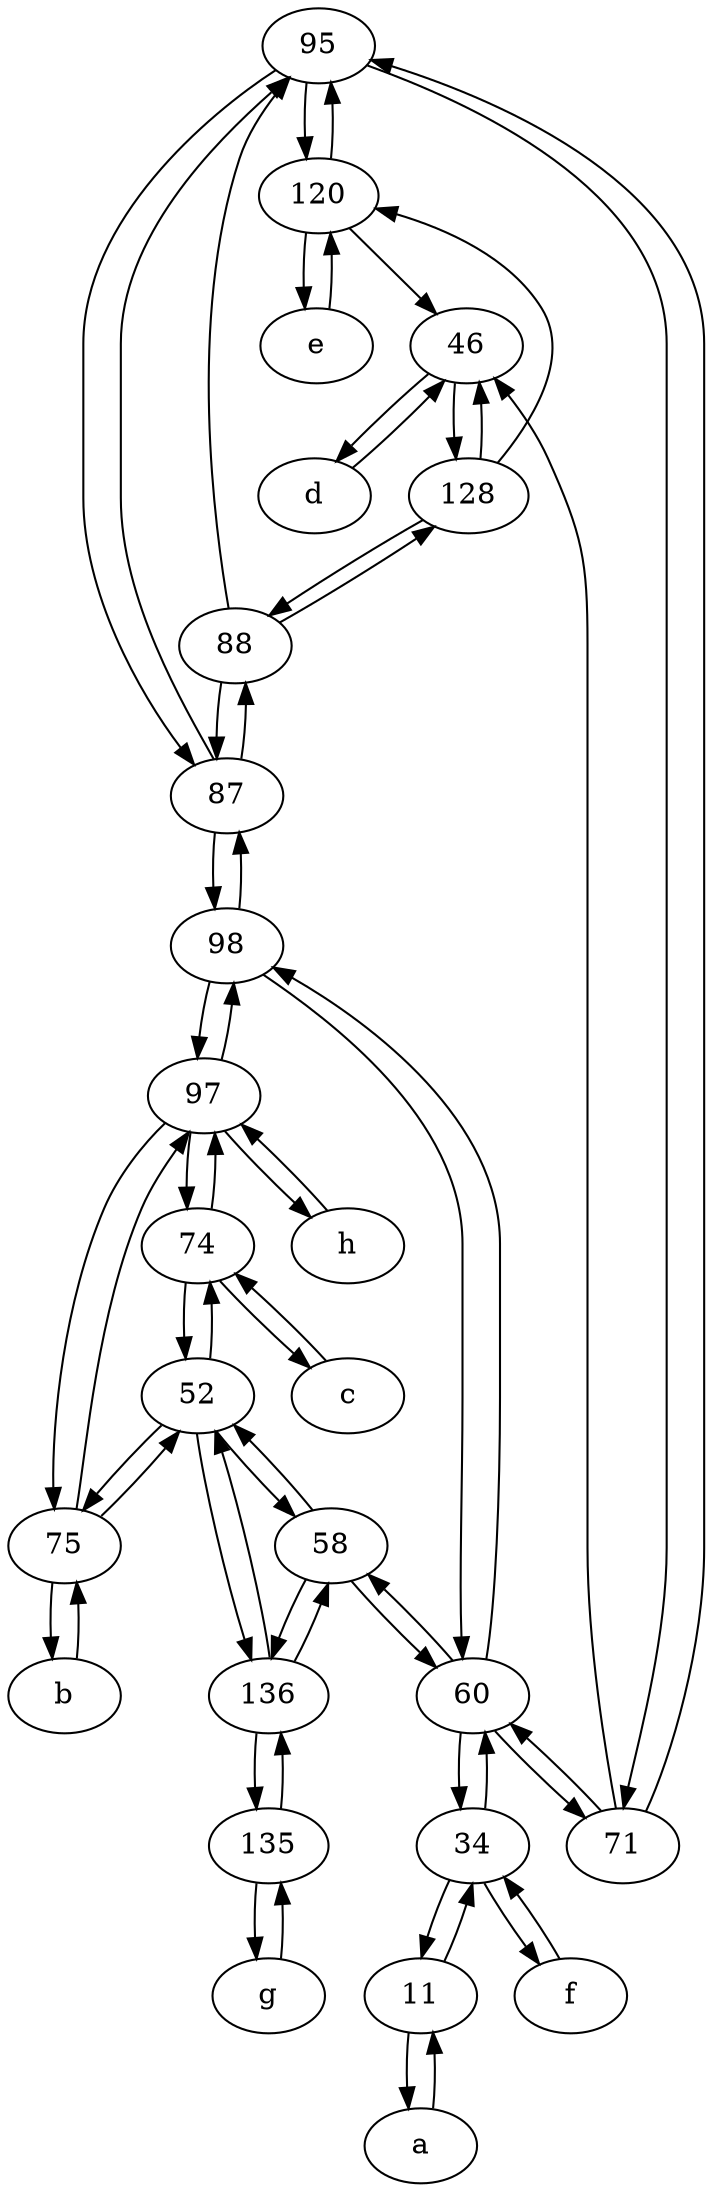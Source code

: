 digraph  {
	95;
	f [pos="15,45!"];
	98;
	75;
	11;
	h;
	34;
	e [pos="30,50!"];
	97;
	120;
	128;
	74;
	71;
	52;
	g;
	60;
	87;
	a [pos="40,10!"];
	136;
	135;
	c [pos="20,10!"];
	46;
	88;
	d [pos="20,30!"];
	58;
	b [pos="50,20!"];
	58 -> 52;
	128 -> 120;
	58 -> 60;
	120 -> e;
	h -> 97;
	120 -> 46;
	52 -> 136;
	88 -> 87;
	98 -> 60;
	95 -> 71;
	136 -> 135;
	52 -> 75;
	52 -> 74;
	e -> 120;
	74 -> c;
	71 -> 95;
	87 -> 88;
	c -> 74;
	120 -> 95;
	75 -> 97;
	135 -> g;
	60 -> 98;
	71 -> 46;
	87 -> 95;
	74 -> 52;
	88 -> 128;
	46 -> 128;
	g -> 135;
	97 -> 98;
	60 -> 71;
	128 -> 46;
	128 -> 88;
	95 -> 87;
	71 -> 60;
	60 -> 58;
	97 -> 75;
	58 -> 136;
	98 -> 87;
	87 -> 98;
	11 -> 34;
	11 -> a;
	d -> 46;
	97 -> 74;
	f -> 34;
	b -> 75;
	136 -> 58;
	52 -> 58;
	75 -> b;
	34 -> f;
	98 -> 97;
	46 -> d;
	60 -> 34;
	135 -> 136;
	34 -> 11;
	95 -> 120;
	a -> 11;
	75 -> 52;
	74 -> 97;
	136 -> 52;
	34 -> 60;
	97 -> h;
	88 -> 95;

	}